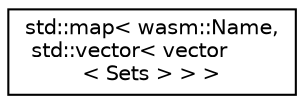 digraph "Graphical Class Hierarchy"
{
  edge [fontname="Helvetica",fontsize="10",labelfontname="Helvetica",labelfontsize="10"];
  node [fontname="Helvetica",fontsize="10",shape=record];
  rankdir="LR";
  Node0 [label="std::map\< wasm::Name,\l std::vector\< vector\l\< Sets \> \> \>",height=0.2,width=0.4,color="black", fillcolor="white", style="filled",URL="$classstd_1_1map.html"];
}
